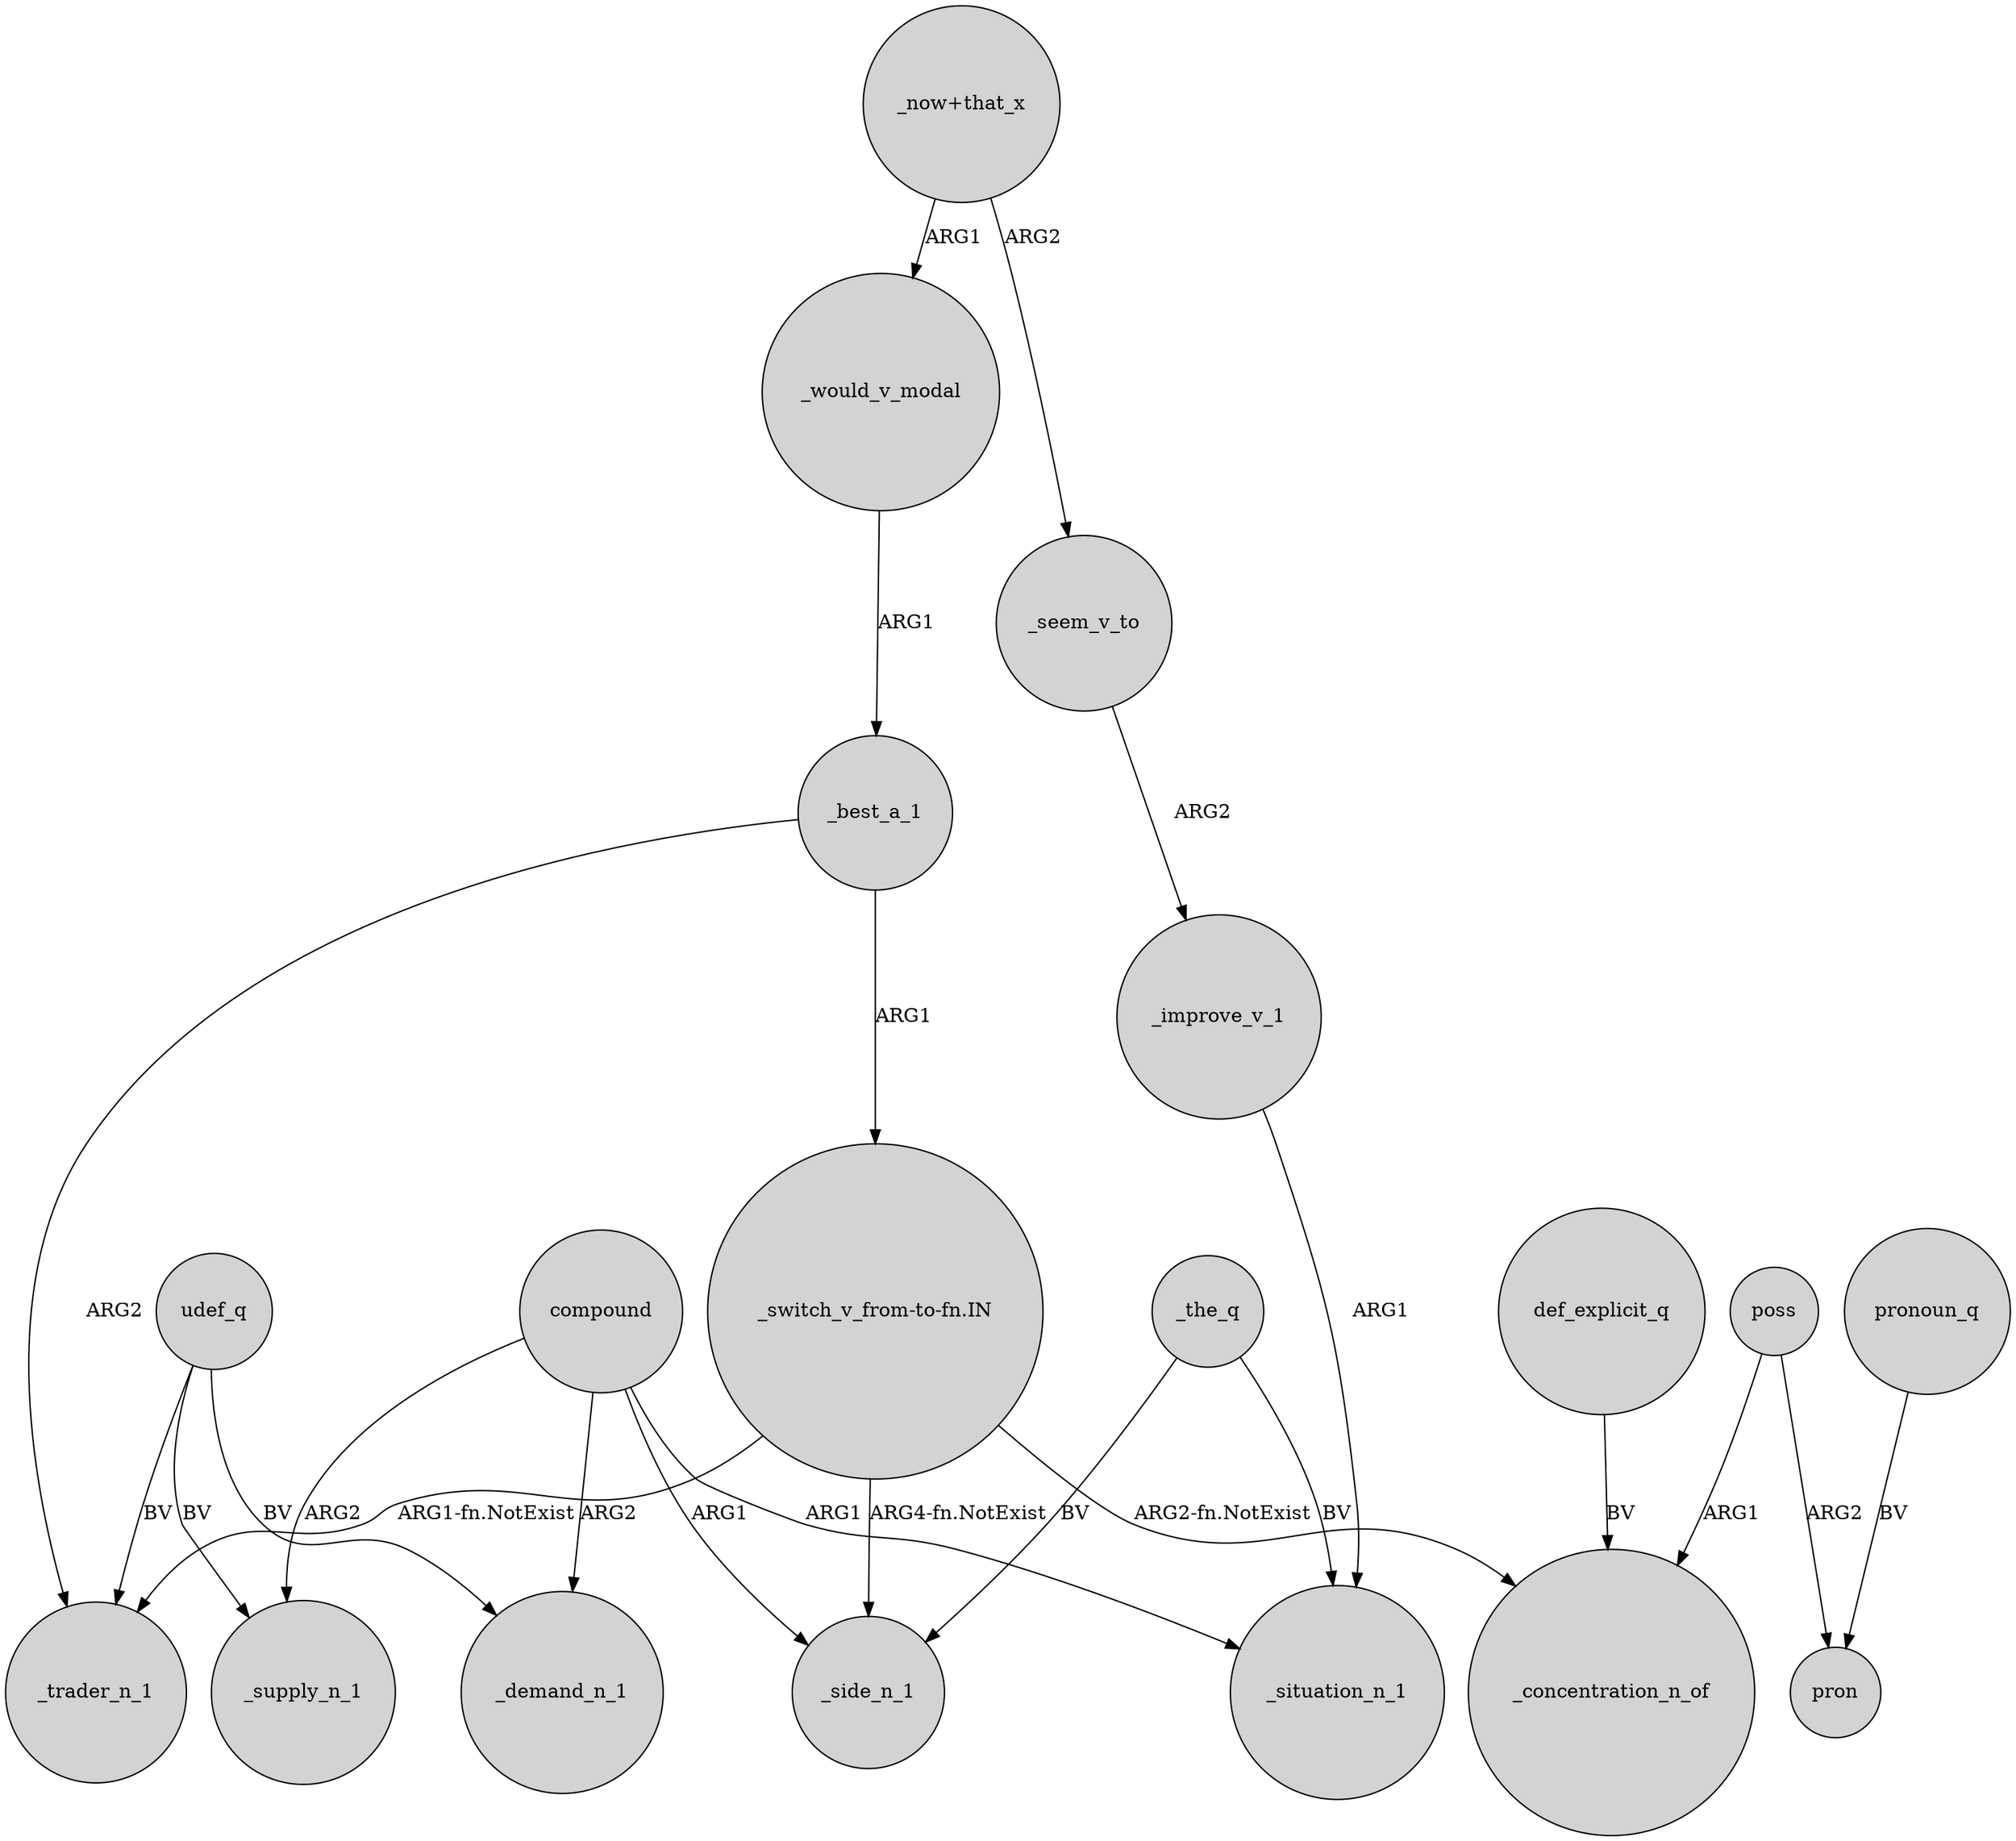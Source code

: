 digraph {
	node [shape=circle style=filled]
	"_now+that_x" -> _would_v_modal [label=ARG1]
	poss -> pron [label=ARG2]
	poss -> _concentration_n_of [label=ARG1]
	_improve_v_1 -> _situation_n_1 [label=ARG1]
	_best_a_1 -> _trader_n_1 [label=ARG2]
	udef_q -> _trader_n_1 [label=BV]
	_the_q -> _side_n_1 [label=BV]
	_the_q -> _situation_n_1 [label=BV]
	def_explicit_q -> _concentration_n_of [label=BV]
	udef_q -> _supply_n_1 [label=BV]
	compound -> _situation_n_1 [label=ARG1]
	"_switch_v_from-to-fn.IN" -> _side_n_1 [label="ARG4-fn.NotExist"]
	_seem_v_to -> _improve_v_1 [label=ARG2]
	"_switch_v_from-to-fn.IN" -> _trader_n_1 [label="ARG1-fn.NotExist"]
	pronoun_q -> pron [label=BV]
	udef_q -> _demand_n_1 [label=BV]
	"_now+that_x" -> _seem_v_to [label=ARG2]
	"_switch_v_from-to-fn.IN" -> _concentration_n_of [label="ARG2-fn.NotExist"]
	compound -> _supply_n_1 [label=ARG2]
	compound -> _demand_n_1 [label=ARG2]
	_would_v_modal -> _best_a_1 [label=ARG1]
	_best_a_1 -> "_switch_v_from-to-fn.IN" [label=ARG1]
	compound -> _side_n_1 [label=ARG1]
}
